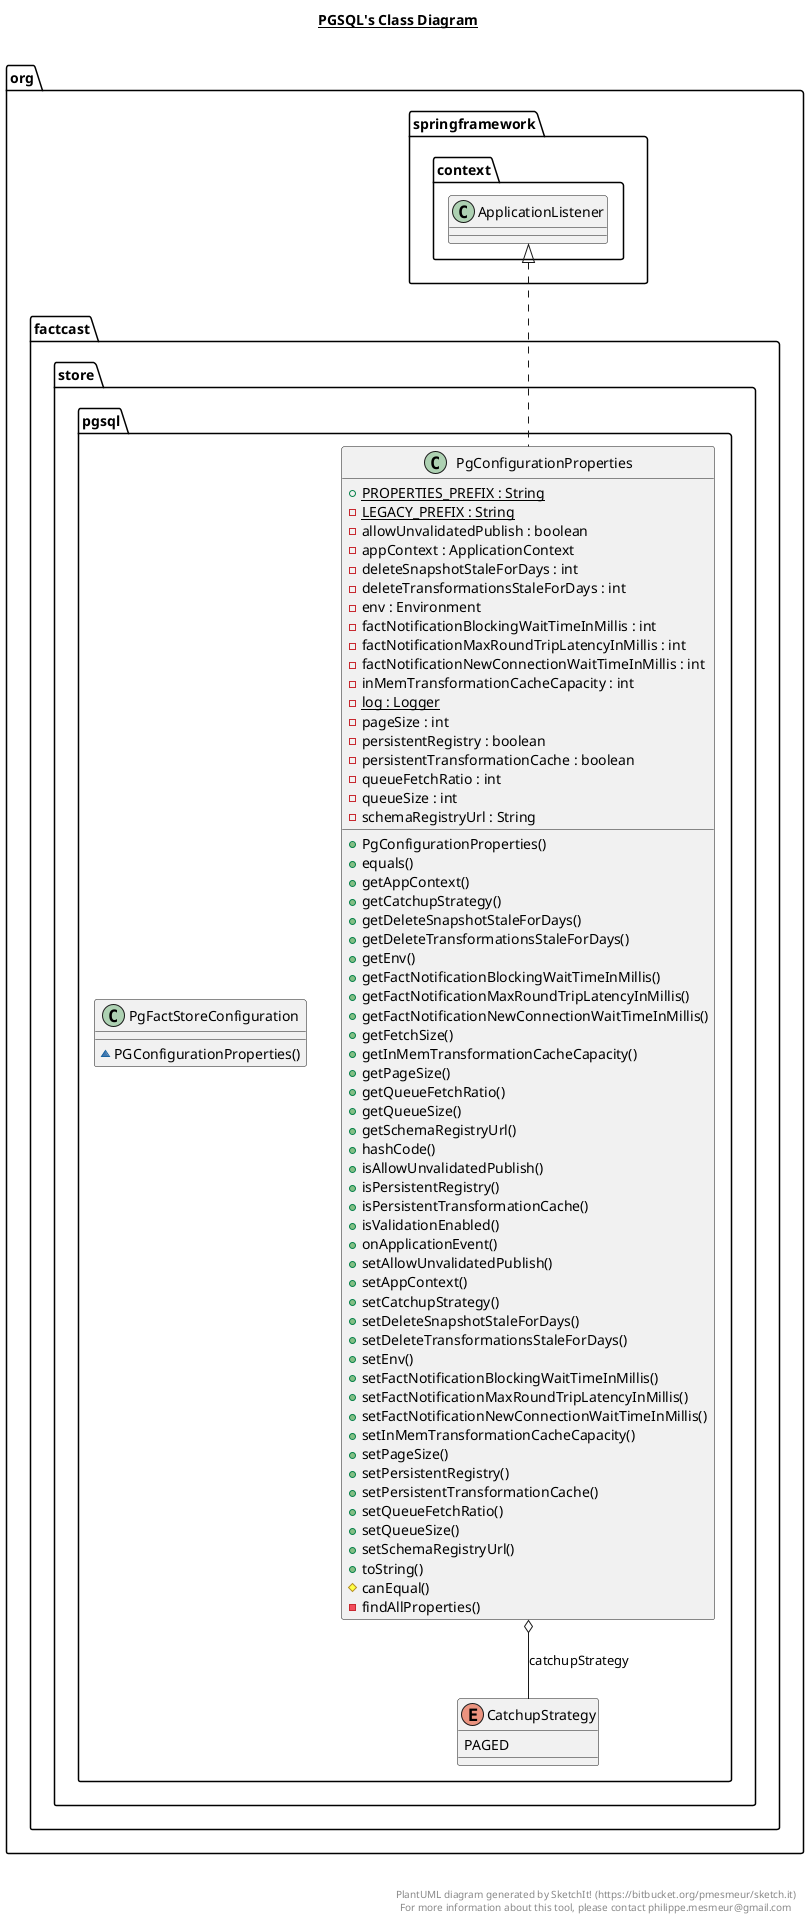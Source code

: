 @startuml

title __PGSQL's Class Diagram__\n

  namespace org.factcast.store.pgsql {
    enum CatchupStrategy {
      PAGED
    }
  }
  

  namespace org.factcast.store.pgsql {
    class org.factcast.store.pgsql.PgConfigurationProperties {
        {static} + PROPERTIES_PREFIX : String
        {static} - LEGACY_PREFIX : String
        - allowUnvalidatedPublish : boolean
        - appContext : ApplicationContext
        - deleteSnapshotStaleForDays : int
        - deleteTransformationsStaleForDays : int
        - env : Environment
        - factNotificationBlockingWaitTimeInMillis : int
        - factNotificationMaxRoundTripLatencyInMillis : int
        - factNotificationNewConnectionWaitTimeInMillis : int
        - inMemTransformationCacheCapacity : int
        {static} - log : Logger
        - pageSize : int
        - persistentRegistry : boolean
        - persistentTransformationCache : boolean
        - queueFetchRatio : int
        - queueSize : int
        - schemaRegistryUrl : String
        + PgConfigurationProperties()
        + equals()
        + getAppContext()
        + getCatchupStrategy()
        + getDeleteSnapshotStaleForDays()
        + getDeleteTransformationsStaleForDays()
        + getEnv()
        + getFactNotificationBlockingWaitTimeInMillis()
        + getFactNotificationMaxRoundTripLatencyInMillis()
        + getFactNotificationNewConnectionWaitTimeInMillis()
        + getFetchSize()
        + getInMemTransformationCacheCapacity()
        + getPageSize()
        + getQueueFetchRatio()
        + getQueueSize()
        + getSchemaRegistryUrl()
        + hashCode()
        + isAllowUnvalidatedPublish()
        + isPersistentRegistry()
        + isPersistentTransformationCache()
        + isValidationEnabled()
        + onApplicationEvent()
        + setAllowUnvalidatedPublish()
        + setAppContext()
        + setCatchupStrategy()
        + setDeleteSnapshotStaleForDays()
        + setDeleteTransformationsStaleForDays()
        + setEnv()
        + setFactNotificationBlockingWaitTimeInMillis()
        + setFactNotificationMaxRoundTripLatencyInMillis()
        + setFactNotificationNewConnectionWaitTimeInMillis()
        + setInMemTransformationCacheCapacity()
        + setPageSize()
        + setPersistentRegistry()
        + setPersistentTransformationCache()
        + setQueueFetchRatio()
        + setQueueSize()
        + setSchemaRegistryUrl()
        + toString()
        # canEqual()
        - findAllProperties()
    }
  }
  

  namespace org.factcast.store.pgsql {
    class org.factcast.store.pgsql.PgFactStoreConfiguration {
        ~ PGConfigurationProperties()
    }
  }
  

  org.factcast.store.pgsql.PgConfigurationProperties .up.|> org.springframework.context.ApplicationListener
  org.factcast.store.pgsql.PgConfigurationProperties o-- org.factcast.store.pgsql.CatchupStrategy : catchupStrategy


right footer


PlantUML diagram generated by SketchIt! (https://bitbucket.org/pmesmeur/sketch.it)
For more information about this tool, please contact philippe.mesmeur@gmail.com
endfooter

@enduml
